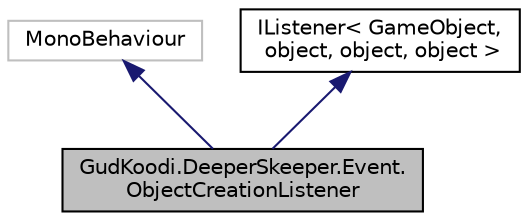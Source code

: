 digraph "GudKoodi.DeeperSkeeper.Event.ObjectCreationListener"
{
 // LATEX_PDF_SIZE
  edge [fontname="Helvetica",fontsize="10",labelfontname="Helvetica",labelfontsize="10"];
  node [fontname="Helvetica",fontsize="10",shape=record];
  Node1 [label="GudKoodi.DeeperSkeeper.Event.\lObjectCreationListener",height=0.2,width=0.4,color="black", fillcolor="grey75", style="filled", fontcolor="black",tooltip="Listener for ObjectCreated."];
  Node2 -> Node1 [dir="back",color="midnightblue",fontsize="10",style="solid"];
  Node2 [label="MonoBehaviour",height=0.2,width=0.4,color="grey75", fillcolor="white", style="filled",tooltip=" "];
  Node3 -> Node1 [dir="back",color="midnightblue",fontsize="10",style="solid"];
  Node3 [label="IListener\< GameObject,\l object, object, object \>",height=0.2,width=0.4,color="black", fillcolor="white", style="filled",URL="$interface_gud_koodi_1_1_deeper_skeeper_1_1_event_1_1_i_listener.html",tooltip="Interface for all event listeners."];
}
